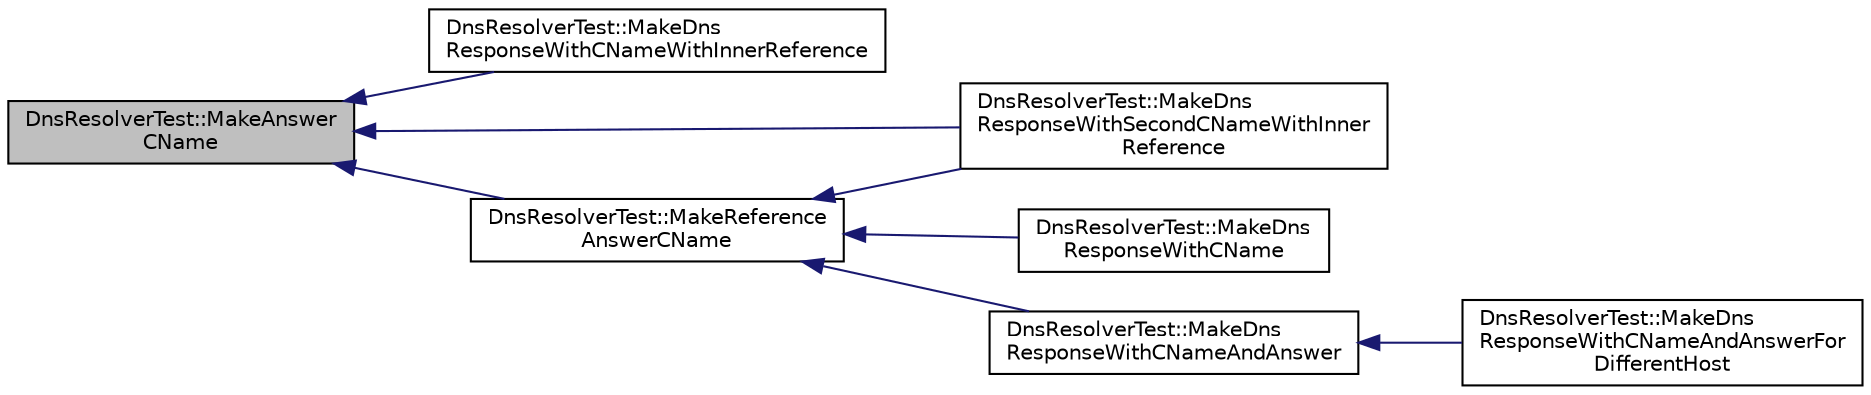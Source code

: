 digraph "DnsResolverTest::MakeAnswerCName"
{
 // INTERACTIVE_SVG=YES
  edge [fontname="Helvetica",fontsize="10",labelfontname="Helvetica",labelfontsize="10"];
  node [fontname="Helvetica",fontsize="10",shape=record];
  rankdir="LR";
  Node228 [label="DnsResolverTest::MakeAnswer\lCName",height=0.2,width=0.4,color="black", fillcolor="grey75", style="filled", fontcolor="black"];
  Node228 -> Node229 [dir="back",color="midnightblue",fontsize="10",style="solid",fontname="Helvetica"];
  Node229 [label="DnsResolverTest::MakeDns\lResponseWithCNameWithInnerReference",height=0.2,width=0.4,color="black", fillcolor="white", style="filled",URL="$dd/d31/class_dns_resolver_test.html#aee5271b765746f6bd1882a5ec1cc9df6"];
  Node228 -> Node230 [dir="back",color="midnightblue",fontsize="10",style="solid",fontname="Helvetica"];
  Node230 [label="DnsResolverTest::MakeDns\lResponseWithSecondCNameWithInner\lReference",height=0.2,width=0.4,color="black", fillcolor="white", style="filled",URL="$dd/d31/class_dns_resolver_test.html#a1b4a21646bf9fbe8a4aeea9541d2ca72"];
  Node228 -> Node231 [dir="back",color="midnightblue",fontsize="10",style="solid",fontname="Helvetica"];
  Node231 [label="DnsResolverTest::MakeReference\lAnswerCName",height=0.2,width=0.4,color="black", fillcolor="white", style="filled",URL="$dd/d31/class_dns_resolver_test.html#a8a0ae38c15e729a60d72f3f1b421fef3"];
  Node231 -> Node232 [dir="back",color="midnightblue",fontsize="10",style="solid",fontname="Helvetica"];
  Node232 [label="DnsResolverTest::MakeDns\lResponseWithCName",height=0.2,width=0.4,color="black", fillcolor="white", style="filled",URL="$dd/d31/class_dns_resolver_test.html#ad188bc7997f2f6bfce932a3a4ad9d36c"];
  Node231 -> Node233 [dir="back",color="midnightblue",fontsize="10",style="solid",fontname="Helvetica"];
  Node233 [label="DnsResolverTest::MakeDns\lResponseWithCNameAndAnswer",height=0.2,width=0.4,color="black", fillcolor="white", style="filled",URL="$dd/d31/class_dns_resolver_test.html#ac7d6d6185bd0c30b8ffe81a69d6a6c32"];
  Node233 -> Node234 [dir="back",color="midnightblue",fontsize="10",style="solid",fontname="Helvetica"];
  Node234 [label="DnsResolverTest::MakeDns\lResponseWithCNameAndAnswerFor\lDifferentHost",height=0.2,width=0.4,color="black", fillcolor="white", style="filled",URL="$dd/d31/class_dns_resolver_test.html#a83399f4e5aee2baac47b0933b3873257"];
  Node231 -> Node230 [dir="back",color="midnightblue",fontsize="10",style="solid",fontname="Helvetica"];
}
